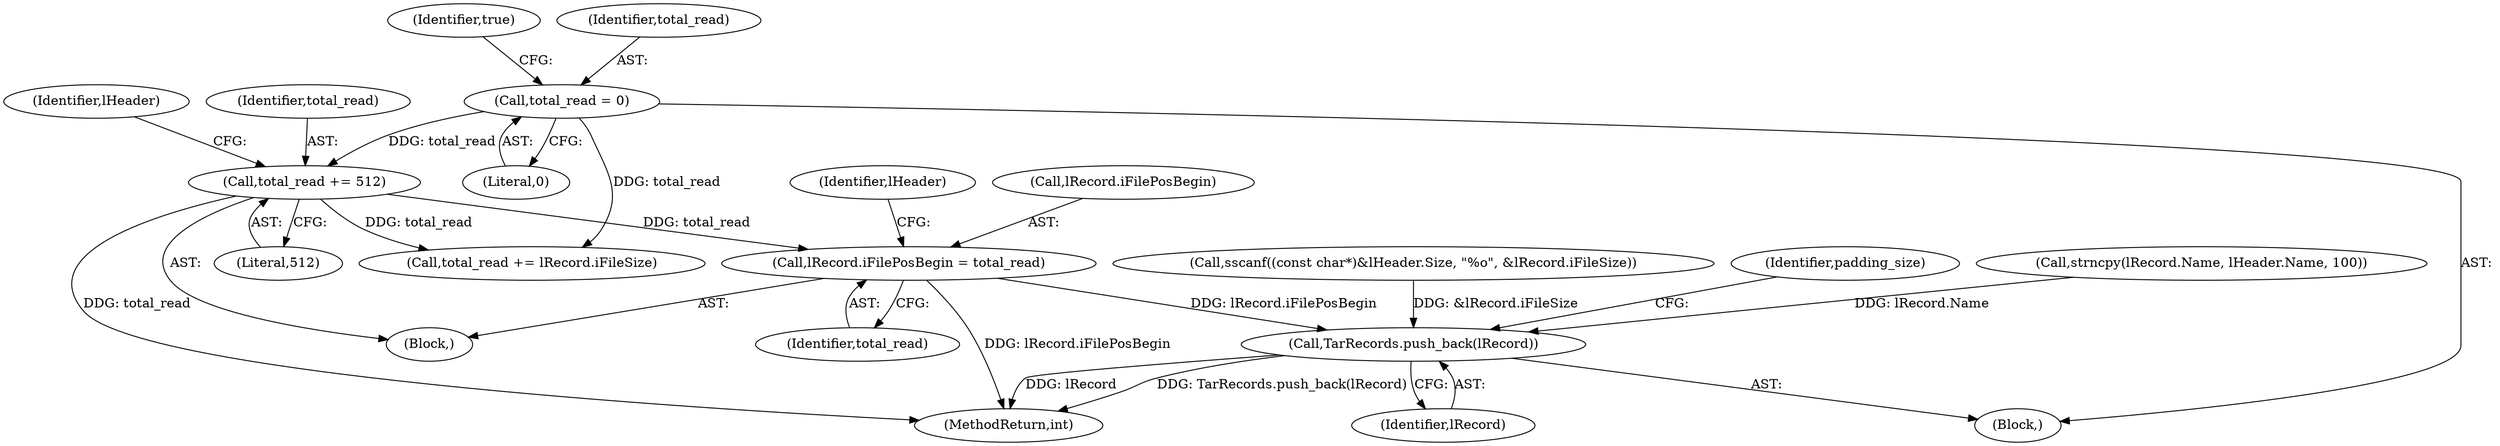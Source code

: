 digraph "0_savannah_40cc957f52e772f45125126439ba9333cf2d2998_0@API" {
"1000383" [label="(Call,lRecord.iFilePosBegin = total_read)"];
"1000340" [label="(Call,total_read += 512)"];
"1000172" [label="(Call,total_read = 0)"];
"1000423" [label="(Call,TarRecords.push_back(lRecord))"];
"1000383" [label="(Call,lRecord.iFilePosBegin = total_read)"];
"1000342" [label="(Literal,512)"];
"1000340" [label="(Call,total_read += 512)"];
"1000443" [label="(MethodReturn,int)"];
"1000354" [label="(Call,strncpy(lRecord.Name, lHeader.Name, 100))"];
"1000418" [label="(Call,total_read += lRecord.iFileSize)"];
"1000172" [label="(Call,total_read = 0)"];
"1000177" [label="(Block,)"];
"1000103" [label="(Block,)"];
"1000424" [label="(Identifier,lRecord)"];
"1000371" [label="(Call,sscanf((const char*)&lHeader.Size, \"%o\", &lRecord.iFileSize))"];
"1000176" [label="(Identifier,true)"];
"1000423" [label="(Call,TarRecords.push_back(lRecord))"];
"1000174" [label="(Literal,0)"];
"1000384" [label="(Call,lRecord.iFilePosBegin)"];
"1000392" [label="(Identifier,lHeader)"];
"1000347" [label="(Identifier,lHeader)"];
"1000387" [label="(Identifier,total_read)"];
"1000427" [label="(Identifier,padding_size)"];
"1000341" [label="(Identifier,total_read)"];
"1000173" [label="(Identifier,total_read)"];
"1000383" -> "1000177"  [label="AST: "];
"1000383" -> "1000387"  [label="CFG: "];
"1000384" -> "1000383"  [label="AST: "];
"1000387" -> "1000383"  [label="AST: "];
"1000392" -> "1000383"  [label="CFG: "];
"1000383" -> "1000443"  [label="DDG: lRecord.iFilePosBegin"];
"1000340" -> "1000383"  [label="DDG: total_read"];
"1000383" -> "1000423"  [label="DDG: lRecord.iFilePosBegin"];
"1000340" -> "1000177"  [label="AST: "];
"1000340" -> "1000342"  [label="CFG: "];
"1000341" -> "1000340"  [label="AST: "];
"1000342" -> "1000340"  [label="AST: "];
"1000347" -> "1000340"  [label="CFG: "];
"1000340" -> "1000443"  [label="DDG: total_read"];
"1000172" -> "1000340"  [label="DDG: total_read"];
"1000340" -> "1000418"  [label="DDG: total_read"];
"1000172" -> "1000103"  [label="AST: "];
"1000172" -> "1000174"  [label="CFG: "];
"1000173" -> "1000172"  [label="AST: "];
"1000174" -> "1000172"  [label="AST: "];
"1000176" -> "1000172"  [label="CFG: "];
"1000172" -> "1000418"  [label="DDG: total_read"];
"1000423" -> "1000103"  [label="AST: "];
"1000423" -> "1000424"  [label="CFG: "];
"1000424" -> "1000423"  [label="AST: "];
"1000427" -> "1000423"  [label="CFG: "];
"1000423" -> "1000443"  [label="DDG: TarRecords.push_back(lRecord)"];
"1000423" -> "1000443"  [label="DDG: lRecord"];
"1000354" -> "1000423"  [label="DDG: lRecord.Name"];
"1000371" -> "1000423"  [label="DDG: &lRecord.iFileSize"];
}
